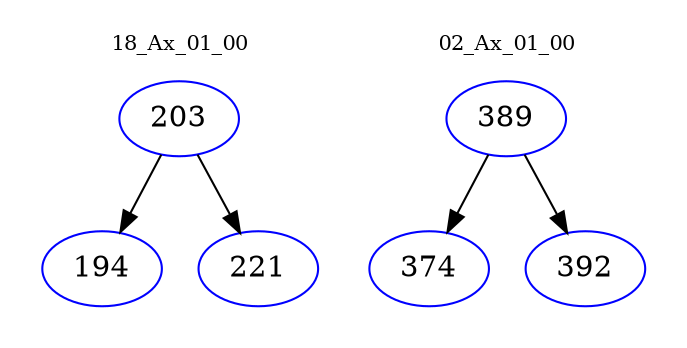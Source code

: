 digraph{
subgraph cluster_0 {
color = white
label = "18_Ax_01_00";
fontsize=10;
T0_203 [label="203", color="blue"]
T0_203 -> T0_194 [color="black"]
T0_194 [label="194", color="blue"]
T0_203 -> T0_221 [color="black"]
T0_221 [label="221", color="blue"]
}
subgraph cluster_1 {
color = white
label = "02_Ax_01_00";
fontsize=10;
T1_389 [label="389", color="blue"]
T1_389 -> T1_374 [color="black"]
T1_374 [label="374", color="blue"]
T1_389 -> T1_392 [color="black"]
T1_392 [label="392", color="blue"]
}
}
